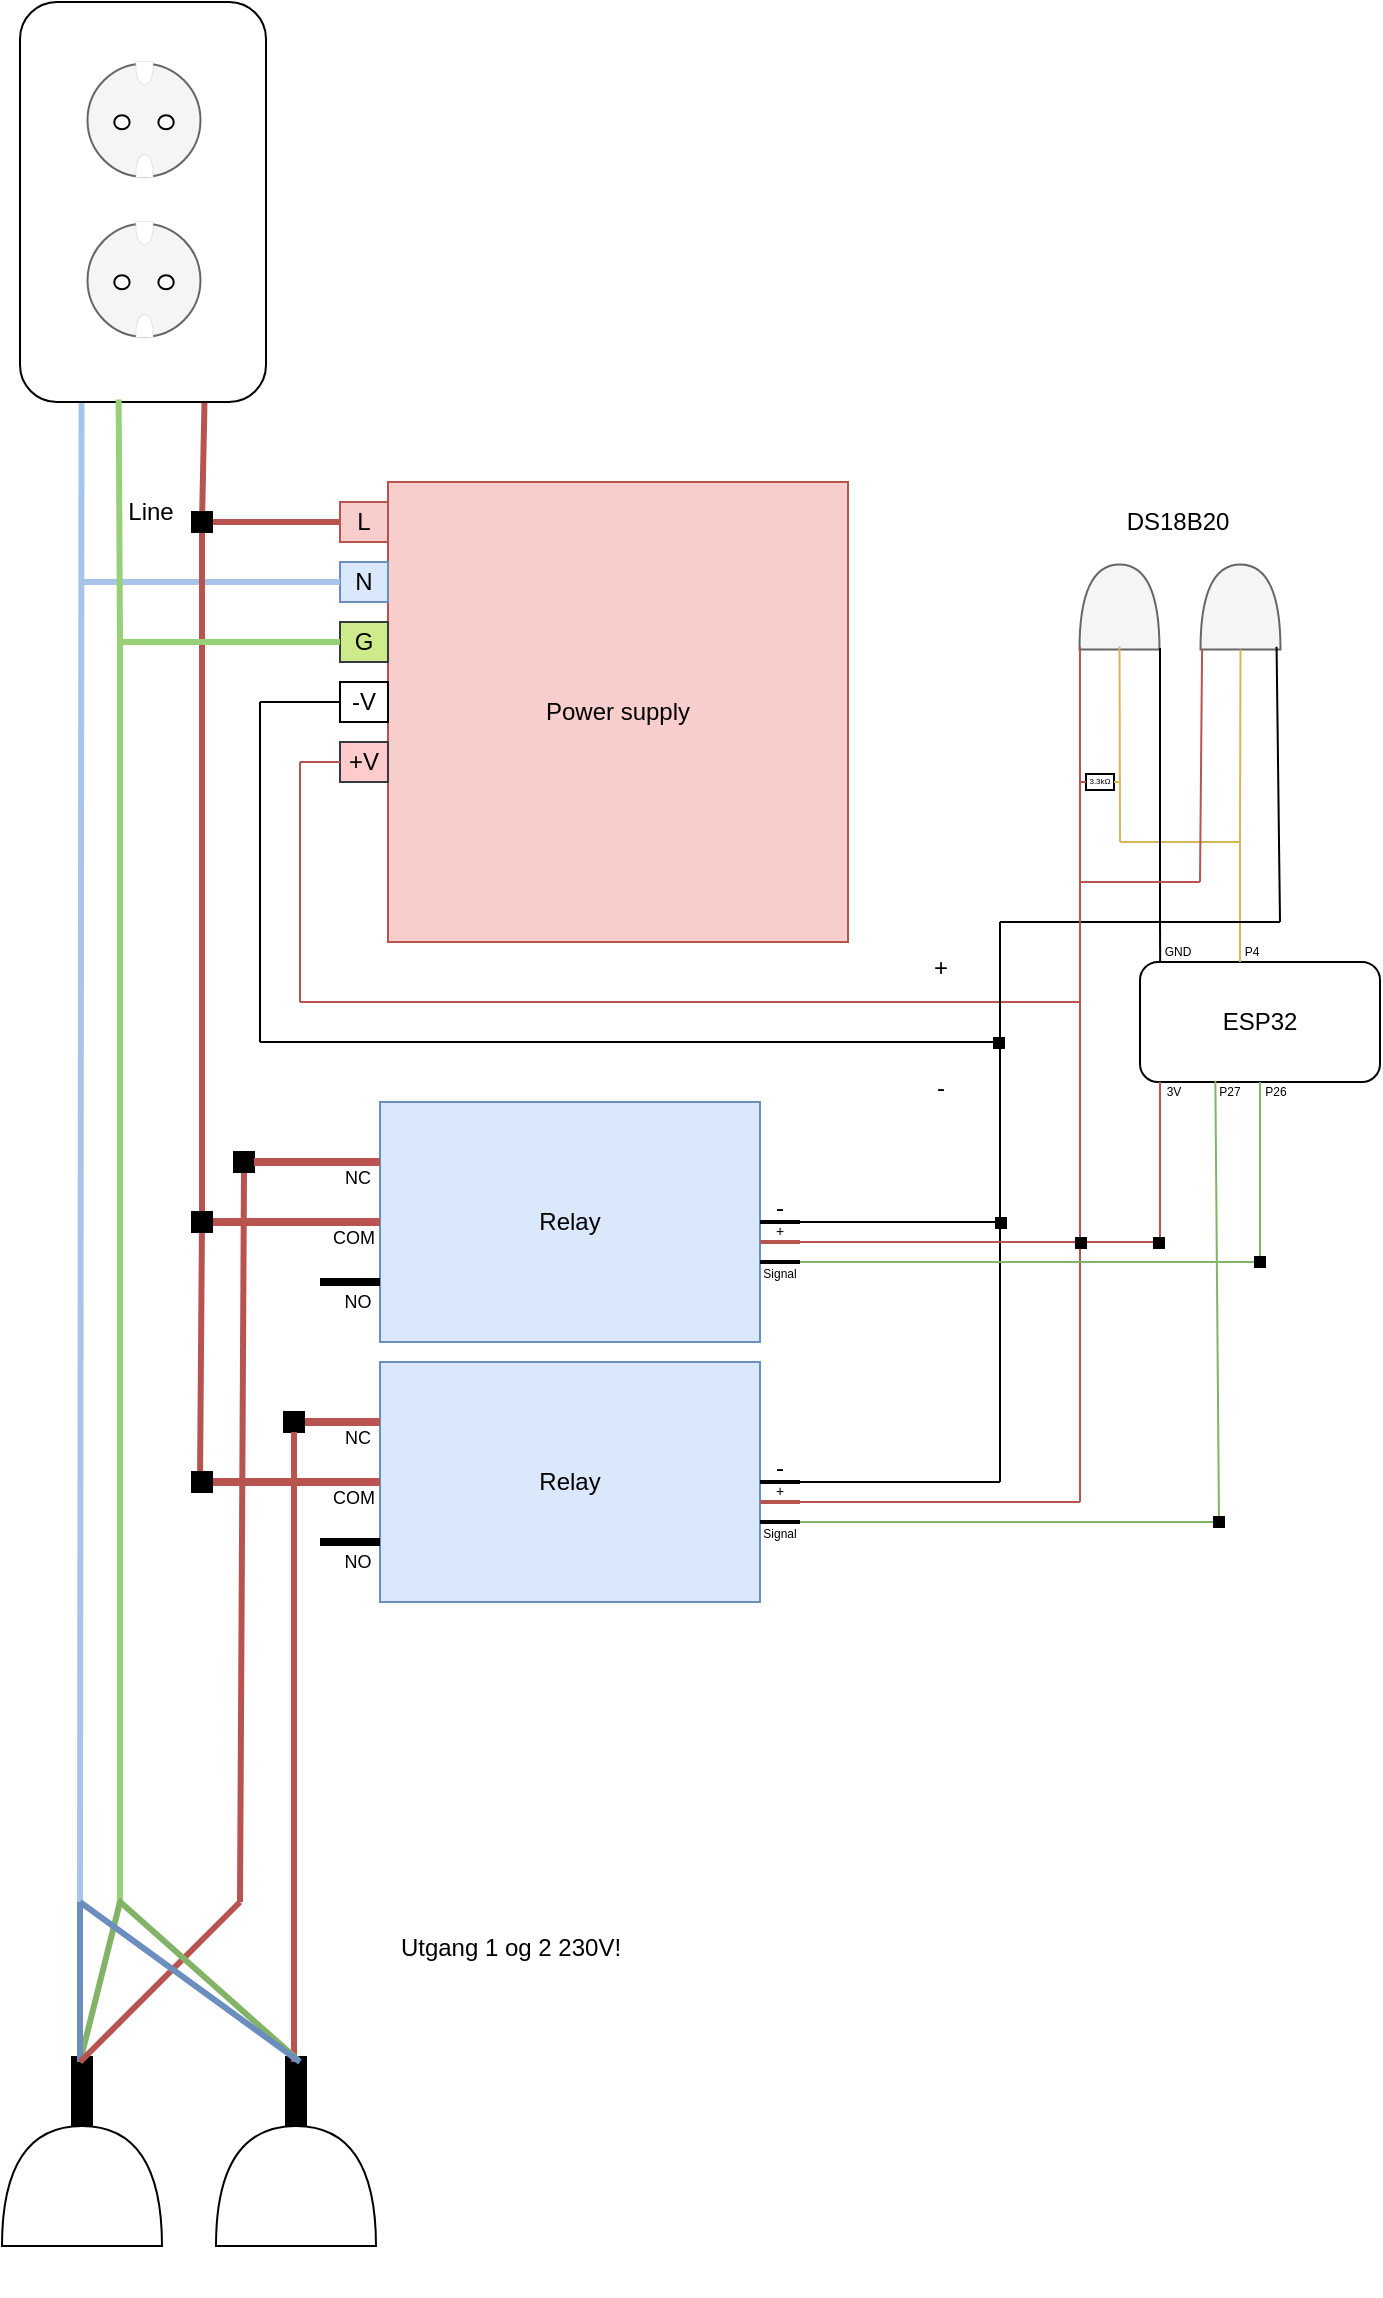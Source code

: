 <mxfile version="26.0.11">
  <diagram name="Page-1" id="VcyLubSnVo6KtLOlgHVw">
    <mxGraphModel dx="3230" dy="2415" grid="1" gridSize="10" guides="1" tooltips="1" connect="1" arrows="1" fold="1" page="1" pageScale="1" pageWidth="827" pageHeight="1169" math="0" shadow="0">
      <root>
        <mxCell id="0" />
        <mxCell id="1" parent="0" />
        <mxCell id="kAjUKGh1qF6DpYh_HHZ6-20" value="" style="group" parent="1" vertex="1" connectable="0">
          <mxGeometry x="100" y="410" width="240" height="120" as="geometry" />
        </mxCell>
        <mxCell id="kAjUKGh1qF6DpYh_HHZ6-1" value="Relay" style="rounded=0;whiteSpace=wrap;html=1;fillColor=#dae8fc;strokeColor=#6c8ebf;" parent="kAjUKGh1qF6DpYh_HHZ6-20" vertex="1">
          <mxGeometry x="30" width="190" height="120" as="geometry" />
        </mxCell>
        <mxCell id="kAjUKGh1qF6DpYh_HHZ6-2" value="" style="endArrow=none;html=1;rounded=0;strokeWidth=2;exitX=1;exitY=0.75;exitDx=0;exitDy=0;" parent="kAjUKGh1qF6DpYh_HHZ6-20" edge="1">
          <mxGeometry width="50" height="50" relative="1" as="geometry">
            <mxPoint x="220.0" y="80" as="sourcePoint" />
            <mxPoint x="240" y="80" as="targetPoint" />
          </mxGeometry>
        </mxCell>
        <mxCell id="kAjUKGh1qF6DpYh_HHZ6-3" value="" style="endArrow=none;html=1;rounded=0;strokeWidth=2;exitX=1.001;exitY=0.583;exitDx=0;exitDy=0;fillColor=#f8cecc;strokeColor=#b85450;exitPerimeter=0;" parent="kAjUKGh1qF6DpYh_HHZ6-20" source="kAjUKGh1qF6DpYh_HHZ6-1" edge="1">
          <mxGeometry width="50" height="50" relative="1" as="geometry">
            <mxPoint x="230" y="55" as="sourcePoint" />
            <mxPoint x="240" y="70" as="targetPoint" />
          </mxGeometry>
        </mxCell>
        <mxCell id="kAjUKGh1qF6DpYh_HHZ6-4" value="" style="endArrow=none;html=1;rounded=0;strokeWidth=2;exitX=1;exitY=0.25;exitDx=0;exitDy=0;" parent="kAjUKGh1qF6DpYh_HHZ6-20" edge="1">
          <mxGeometry width="50" height="50" relative="1" as="geometry">
            <mxPoint x="220" y="60" as="sourcePoint" />
            <mxPoint x="240" y="60" as="targetPoint" />
          </mxGeometry>
        </mxCell>
        <mxCell id="kAjUKGh1qF6DpYh_HHZ6-8" value="" style="endArrow=none;html=1;rounded=0;strokeWidth=4;exitX=0;exitY=0.75;exitDx=0;exitDy=0;" parent="kAjUKGh1qF6DpYh_HHZ6-20" source="kAjUKGh1qF6DpYh_HHZ6-1" edge="1">
          <mxGeometry width="50" height="50" relative="1" as="geometry">
            <mxPoint x="110" y="170" as="sourcePoint" />
            <mxPoint y="90" as="targetPoint" />
          </mxGeometry>
        </mxCell>
        <mxCell id="kAjUKGh1qF6DpYh_HHZ6-9" value="" style="endArrow=none;html=1;rounded=0;strokeWidth=4;exitX=0;exitY=0.5;exitDx=0;exitDy=0;fillColor=#f8cecc;strokeColor=#b85450;" parent="kAjUKGh1qF6DpYh_HHZ6-20" source="kAjUKGh1qF6DpYh_HHZ6-1" edge="1">
          <mxGeometry width="50" height="50" relative="1" as="geometry">
            <mxPoint x="40" y="100" as="sourcePoint" />
            <mxPoint x="-60" y="60" as="targetPoint" />
          </mxGeometry>
        </mxCell>
        <mxCell id="kAjUKGh1qF6DpYh_HHZ6-10" value="" style="endArrow=none;html=1;rounded=0;strokeWidth=4;exitX=0;exitY=0.25;exitDx=0;exitDy=0;" parent="kAjUKGh1qF6DpYh_HHZ6-20" source="kAjUKGh1qF6DpYh_HHZ6-1" edge="1">
          <mxGeometry width="50" height="50" relative="1" as="geometry">
            <mxPoint x="40" y="70" as="sourcePoint" />
            <mxPoint x="30" y="30" as="targetPoint" />
          </mxGeometry>
        </mxCell>
        <mxCell id="kAjUKGh1qF6DpYh_HHZ6-12" value="NO" style="text;html=1;strokeColor=none;fillColor=none;align=center;verticalAlign=middle;whiteSpace=wrap;rounded=0;fontSize=9;" parent="kAjUKGh1qF6DpYh_HHZ6-20" vertex="1">
          <mxGeometry x="9" y="92.5" width="20" height="15" as="geometry" />
        </mxCell>
        <mxCell id="kAjUKGh1qF6DpYh_HHZ6-13" value="COM" style="text;html=1;strokeColor=none;fillColor=none;align=center;verticalAlign=middle;whiteSpace=wrap;rounded=0;fontSize=9;" parent="kAjUKGh1qF6DpYh_HHZ6-20" vertex="1">
          <mxGeometry x="7" y="60" width="20" height="15" as="geometry" />
        </mxCell>
        <mxCell id="kAjUKGh1qF6DpYh_HHZ6-14" value="NC" style="text;html=1;strokeColor=none;fillColor=none;align=center;verticalAlign=middle;whiteSpace=wrap;rounded=0;fontSize=9;" parent="kAjUKGh1qF6DpYh_HHZ6-20" vertex="1">
          <mxGeometry x="9" y="30.5" width="20" height="15" as="geometry" />
        </mxCell>
        <mxCell id="kAjUKGh1qF6DpYh_HHZ6-16" value="-" style="text;html=1;strokeColor=none;fillColor=none;align=center;verticalAlign=middle;whiteSpace=wrap;rounded=0;" parent="kAjUKGh1qF6DpYh_HHZ6-20" vertex="1">
          <mxGeometry x="220" y="51" width="20" height="4" as="geometry" />
        </mxCell>
        <mxCell id="kAjUKGh1qF6DpYh_HHZ6-17" value="+" style="text;html=1;strokeColor=none;fillColor=none;align=center;verticalAlign=middle;whiteSpace=wrap;rounded=0;fontSize=7;" parent="kAjUKGh1qF6DpYh_HHZ6-20" vertex="1">
          <mxGeometry x="220" y="63" width="20" height="4" as="geometry" />
        </mxCell>
        <mxCell id="kAjUKGh1qF6DpYh_HHZ6-18" value="Signal" style="text;html=1;strokeColor=none;fillColor=none;align=center;verticalAlign=middle;whiteSpace=wrap;rounded=0;fontSize=6;" parent="kAjUKGh1qF6DpYh_HHZ6-20" vertex="1">
          <mxGeometry x="220" y="82.5" width="20" height="6" as="geometry" />
        </mxCell>
        <mxCell id="kAjUKGh1qF6DpYh_HHZ6-21" value="" style="group" parent="1" vertex="1" connectable="0">
          <mxGeometry x="100" y="540" width="240" height="120" as="geometry" />
        </mxCell>
        <mxCell id="kAjUKGh1qF6DpYh_HHZ6-22" value="Relay" style="rounded=0;whiteSpace=wrap;html=1;fillColor=#dae8fc;strokeColor=#6c8ebf;" parent="kAjUKGh1qF6DpYh_HHZ6-21" vertex="1">
          <mxGeometry x="30" width="190" height="120" as="geometry" />
        </mxCell>
        <mxCell id="kAjUKGh1qF6DpYh_HHZ6-23" value="" style="endArrow=none;html=1;rounded=0;strokeWidth=2;exitX=1;exitY=0.75;exitDx=0;exitDy=0;" parent="kAjUKGh1qF6DpYh_HHZ6-21" edge="1">
          <mxGeometry width="50" height="50" relative="1" as="geometry">
            <mxPoint x="220.0" y="80" as="sourcePoint" />
            <mxPoint x="240" y="80" as="targetPoint" />
          </mxGeometry>
        </mxCell>
        <mxCell id="kAjUKGh1qF6DpYh_HHZ6-24" value="" style="endArrow=none;html=1;rounded=0;strokeWidth=2;exitX=1.001;exitY=0.583;exitDx=0;exitDy=0;fillColor=#f8cecc;strokeColor=#b85450;exitPerimeter=0;" parent="kAjUKGh1qF6DpYh_HHZ6-21" source="kAjUKGh1qF6DpYh_HHZ6-22" edge="1">
          <mxGeometry width="50" height="50" relative="1" as="geometry">
            <mxPoint x="230" y="55" as="sourcePoint" />
            <mxPoint x="240" y="70" as="targetPoint" />
          </mxGeometry>
        </mxCell>
        <mxCell id="kAjUKGh1qF6DpYh_HHZ6-25" value="" style="endArrow=none;html=1;rounded=0;strokeWidth=2;exitX=1;exitY=0.25;exitDx=0;exitDy=0;" parent="kAjUKGh1qF6DpYh_HHZ6-21" edge="1">
          <mxGeometry width="50" height="50" relative="1" as="geometry">
            <mxPoint x="220" y="60" as="sourcePoint" />
            <mxPoint x="240" y="60" as="targetPoint" />
          </mxGeometry>
        </mxCell>
        <mxCell id="kAjUKGh1qF6DpYh_HHZ6-26" value="" style="endArrow=none;html=1;rounded=0;strokeWidth=4;exitX=0;exitY=0.75;exitDx=0;exitDy=0;" parent="kAjUKGh1qF6DpYh_HHZ6-21" source="kAjUKGh1qF6DpYh_HHZ6-22" edge="1">
          <mxGeometry width="50" height="50" relative="1" as="geometry">
            <mxPoint x="110" y="170" as="sourcePoint" />
            <mxPoint y="90" as="targetPoint" />
          </mxGeometry>
        </mxCell>
        <mxCell id="kAjUKGh1qF6DpYh_HHZ6-27" value="" style="endArrow=none;html=1;rounded=0;strokeWidth=4;exitX=0;exitY=0.5;exitDx=0;exitDy=0;fillColor=#f8cecc;strokeColor=#b85450;" parent="kAjUKGh1qF6DpYh_HHZ6-21" source="kAjUKGh1qF6DpYh_HHZ6-22" edge="1">
          <mxGeometry width="50" height="50" relative="1" as="geometry">
            <mxPoint x="40" y="100" as="sourcePoint" />
            <mxPoint x="-60" y="60" as="targetPoint" />
          </mxGeometry>
        </mxCell>
        <mxCell id="kAjUKGh1qF6DpYh_HHZ6-28" value="" style="endArrow=none;html=1;rounded=0;strokeWidth=4;exitX=0;exitY=0.25;exitDx=0;exitDy=0;" parent="kAjUKGh1qF6DpYh_HHZ6-21" source="kAjUKGh1qF6DpYh_HHZ6-22" edge="1">
          <mxGeometry width="50" height="50" relative="1" as="geometry">
            <mxPoint x="40" y="70" as="sourcePoint" />
            <mxPoint x="30" y="30" as="targetPoint" />
          </mxGeometry>
        </mxCell>
        <mxCell id="kAjUKGh1qF6DpYh_HHZ6-29" value="NO" style="text;html=1;strokeColor=none;fillColor=none;align=center;verticalAlign=middle;whiteSpace=wrap;rounded=0;fontSize=9;" parent="kAjUKGh1qF6DpYh_HHZ6-21" vertex="1">
          <mxGeometry x="9" y="92.5" width="20" height="15" as="geometry" />
        </mxCell>
        <mxCell id="kAjUKGh1qF6DpYh_HHZ6-30" value="COM" style="text;html=1;strokeColor=none;fillColor=none;align=center;verticalAlign=middle;whiteSpace=wrap;rounded=0;fontSize=9;" parent="kAjUKGh1qF6DpYh_HHZ6-21" vertex="1">
          <mxGeometry x="7" y="60" width="20" height="15" as="geometry" />
        </mxCell>
        <mxCell id="kAjUKGh1qF6DpYh_HHZ6-31" value="NC" style="text;html=1;strokeColor=none;fillColor=none;align=center;verticalAlign=middle;whiteSpace=wrap;rounded=0;fontSize=9;" parent="kAjUKGh1qF6DpYh_HHZ6-21" vertex="1">
          <mxGeometry x="9" y="30.5" width="20" height="15" as="geometry" />
        </mxCell>
        <mxCell id="kAjUKGh1qF6DpYh_HHZ6-32" value="" style="endArrow=none;html=1;rounded=0;strokeWidth=4;exitX=0;exitY=0.25;exitDx=0;exitDy=0;fillColor=#f8cecc;strokeColor=#b85450;" parent="kAjUKGh1qF6DpYh_HHZ6-21" target="kAjUKGh1qF6DpYh_HHZ6-58" edge="1">
          <mxGeometry width="50" height="50" relative="1" as="geometry">
            <mxPoint x="30" y="30" as="sourcePoint" />
            <mxPoint x="-30" y="30" as="targetPoint" />
          </mxGeometry>
        </mxCell>
        <mxCell id="kAjUKGh1qF6DpYh_HHZ6-33" value="-" style="text;html=1;strokeColor=none;fillColor=none;align=center;verticalAlign=middle;whiteSpace=wrap;rounded=0;" parent="kAjUKGh1qF6DpYh_HHZ6-21" vertex="1">
          <mxGeometry x="220" y="51" width="20" height="4" as="geometry" />
        </mxCell>
        <mxCell id="kAjUKGh1qF6DpYh_HHZ6-34" value="+" style="text;html=1;strokeColor=none;fillColor=none;align=center;verticalAlign=middle;whiteSpace=wrap;rounded=0;fontSize=7;" parent="kAjUKGh1qF6DpYh_HHZ6-21" vertex="1">
          <mxGeometry x="220" y="63" width="20" height="4" as="geometry" />
        </mxCell>
        <mxCell id="kAjUKGh1qF6DpYh_HHZ6-35" value="Signal" style="text;html=1;strokeColor=none;fillColor=none;align=center;verticalAlign=middle;whiteSpace=wrap;rounded=0;fontSize=6;" parent="kAjUKGh1qF6DpYh_HHZ6-21" vertex="1">
          <mxGeometry x="220" y="82.5" width="20" height="6" as="geometry" />
        </mxCell>
        <mxCell id="kAjUKGh1qF6DpYh_HHZ6-44" value="" style="group" parent="1" vertex="1" connectable="0">
          <mxGeometry x="110" y="100" width="254" height="230" as="geometry" />
        </mxCell>
        <mxCell id="kAjUKGh1qF6DpYh_HHZ6-36" value="Power supply" style="whiteSpace=wrap;html=1;aspect=fixed;fillColor=#f8cecc;strokeColor=#b85450;" parent="kAjUKGh1qF6DpYh_HHZ6-44" vertex="1">
          <mxGeometry x="24" width="230" height="230" as="geometry" />
        </mxCell>
        <mxCell id="kAjUKGh1qF6DpYh_HHZ6-39" value="L" style="rounded=0;whiteSpace=wrap;html=1;fillColor=#f8cecc;strokeColor=#b85450;" parent="kAjUKGh1qF6DpYh_HHZ6-44" vertex="1">
          <mxGeometry y="10" width="24" height="20" as="geometry" />
        </mxCell>
        <mxCell id="kAjUKGh1qF6DpYh_HHZ6-40" value="N" style="rounded=0;whiteSpace=wrap;html=1;fillColor=#dae8fc;strokeColor=#6c8ebf;" parent="kAjUKGh1qF6DpYh_HHZ6-44" vertex="1">
          <mxGeometry y="40" width="24" height="20" as="geometry" />
        </mxCell>
        <mxCell id="kAjUKGh1qF6DpYh_HHZ6-41" value="G" style="rounded=0;whiteSpace=wrap;html=1;fillColor=#cdeb8b;strokeColor=#36393d;" parent="kAjUKGh1qF6DpYh_HHZ6-44" vertex="1">
          <mxGeometry y="70" width="24" height="20" as="geometry" />
        </mxCell>
        <mxCell id="kAjUKGh1qF6DpYh_HHZ6-42" value="-V" style="rounded=0;whiteSpace=wrap;html=1;" parent="kAjUKGh1qF6DpYh_HHZ6-44" vertex="1">
          <mxGeometry y="100" width="24" height="20" as="geometry" />
        </mxCell>
        <mxCell id="kAjUKGh1qF6DpYh_HHZ6-43" value="+V" style="rounded=0;whiteSpace=wrap;html=1;fillColor=#ffcccc;strokeColor=#36393d;" parent="kAjUKGh1qF6DpYh_HHZ6-44" vertex="1">
          <mxGeometry y="130" width="24" height="20" as="geometry" />
        </mxCell>
        <mxCell id="kAjUKGh1qF6DpYh_HHZ6-45" value="" style="endArrow=none;html=1;rounded=0;strokeWidth=3;fillColor=#f8cecc;strokeColor=#b85450;" parent="1" source="kAjUKGh1qF6DpYh_HHZ6-54" edge="1">
          <mxGeometry width="50" height="50" relative="1" as="geometry">
            <mxPoint x="40" y="100" as="sourcePoint" />
            <mxPoint x="40" y="600" as="targetPoint" />
          </mxGeometry>
        </mxCell>
        <mxCell id="kAjUKGh1qF6DpYh_HHZ6-46" value="" style="endArrow=none;html=1;rounded=0;strokeWidth=3;exitX=0;exitY=0.5;exitDx=0;exitDy=0;fillColor=#f8cecc;strokeColor=#b85450;" parent="1" source="kAjUKGh1qF6DpYh_HHZ6-39" edge="1">
          <mxGeometry width="50" height="50" relative="1" as="geometry">
            <mxPoint x="380" y="430" as="sourcePoint" />
            <mxPoint x="40" y="120" as="targetPoint" />
          </mxGeometry>
        </mxCell>
        <mxCell id="kAjUKGh1qF6DpYh_HHZ6-47" value="Line" style="text;html=1;align=center;verticalAlign=middle;resizable=0;points=[];autosize=1;strokeColor=none;fillColor=none;" parent="1" vertex="1">
          <mxGeometry x="-10" y="100" width="50" height="30" as="geometry" />
        </mxCell>
        <mxCell id="kAjUKGh1qF6DpYh_HHZ6-48" value="" style="endArrow=none;html=1;rounded=0;strokeWidth=3;fillColor=#cce5ff;strokeColor=#A9C4EB;exitX=0;exitY=0.5;exitDx=0;exitDy=0;" parent="1" source="kAjUKGh1qF6DpYh_HHZ6-40" edge="1">
          <mxGeometry width="50" height="50" relative="1" as="geometry">
            <mxPoint x="190" y="200" as="sourcePoint" />
            <mxPoint x="-20" y="150" as="targetPoint" />
          </mxGeometry>
        </mxCell>
        <mxCell id="kAjUKGh1qF6DpYh_HHZ6-49" value="" style="endArrow=none;html=1;rounded=0;strokeWidth=3;fillColor=#cce5ff;strokeColor=#A9C4EB;entryX=0.25;entryY=1;entryDx=0;entryDy=0;" parent="1" edge="1" target="hh59lak0LrOt-BDTybne-18">
          <mxGeometry width="50" height="50" relative="1" as="geometry">
            <mxPoint x="-20" y="810" as="sourcePoint" />
            <mxPoint x="-20" y="100" as="targetPoint" />
          </mxGeometry>
        </mxCell>
        <mxCell id="kAjUKGh1qF6DpYh_HHZ6-52" value="" style="endArrow=none;html=1;rounded=0;strokeWidth=3;entryX=0.5;entryY=1;entryDx=0;entryDy=0;fillColor=#f8cecc;strokeColor=#b85450;" parent="1" target="kAjUKGh1qF6DpYh_HHZ6-56" edge="1">
          <mxGeometry width="50" height="50" relative="1" as="geometry">
            <mxPoint x="60" y="810" as="sourcePoint" />
            <mxPoint x="70" y="440" as="targetPoint" />
          </mxGeometry>
        </mxCell>
        <mxCell id="kAjUKGh1qF6DpYh_HHZ6-53" value="" style="rounded=0;whiteSpace=wrap;html=1;strokeColor=#000000;fillColor=#000000;" parent="1" vertex="1">
          <mxGeometry x="36" y="595" width="10" height="10" as="geometry" />
        </mxCell>
        <mxCell id="kAjUKGh1qF6DpYh_HHZ6-55" value="" style="endArrow=none;html=1;rounded=0;strokeWidth=3;fillColor=#f8cecc;strokeColor=#b85450;" parent="1" source="kAjUKGh1qF6DpYh_HHZ6-59" target="kAjUKGh1qF6DpYh_HHZ6-54" edge="1">
          <mxGeometry width="50" height="50" relative="1" as="geometry">
            <mxPoint x="40" y="100" as="sourcePoint" />
            <mxPoint x="40" y="600" as="targetPoint" />
          </mxGeometry>
        </mxCell>
        <mxCell id="kAjUKGh1qF6DpYh_HHZ6-54" value="" style="rounded=0;whiteSpace=wrap;html=1;strokeColor=#000000;fillColor=#000000;" parent="1" vertex="1">
          <mxGeometry x="36" y="465" width="10" height="10" as="geometry" />
        </mxCell>
        <mxCell id="kAjUKGh1qF6DpYh_HHZ6-56" value="" style="rounded=0;whiteSpace=wrap;html=1;strokeColor=#000000;fillColor=#000000;" parent="1" vertex="1">
          <mxGeometry x="57" y="435" width="10" height="10" as="geometry" />
        </mxCell>
        <mxCell id="kAjUKGh1qF6DpYh_HHZ6-58" value="" style="rounded=0;whiteSpace=wrap;html=1;strokeColor=#000000;fillColor=#000000;" parent="1" vertex="1">
          <mxGeometry x="82" y="565" width="10" height="10" as="geometry" />
        </mxCell>
        <mxCell id="kAjUKGh1qF6DpYh_HHZ6-60" value="" style="endArrow=none;html=1;rounded=0;strokeWidth=3;fillColor=#f8cecc;strokeColor=#b85450;exitX=0.75;exitY=1;exitDx=0;exitDy=0;" parent="1" target="kAjUKGh1qF6DpYh_HHZ6-59" edge="1" source="hh59lak0LrOt-BDTybne-18">
          <mxGeometry width="50" height="50" relative="1" as="geometry">
            <mxPoint x="41" y="100" as="sourcePoint" />
            <mxPoint x="41" y="465" as="targetPoint" />
          </mxGeometry>
        </mxCell>
        <mxCell id="kAjUKGh1qF6DpYh_HHZ6-59" value="" style="rounded=0;whiteSpace=wrap;html=1;strokeColor=#000000;fillColor=#000000;" parent="1" vertex="1">
          <mxGeometry x="36" y="115" width="10" height="10" as="geometry" />
        </mxCell>
        <mxCell id="kAjUKGh1qF6DpYh_HHZ6-15" value="" style="endArrow=none;html=1;rounded=0;strokeWidth=4;exitX=0;exitY=0.25;exitDx=0;exitDy=0;entryX=1;entryY=0.5;entryDx=0;entryDy=0;fillColor=#f8cecc;strokeColor=#b85450;" parent="1" source="kAjUKGh1qF6DpYh_HHZ6-1" target="kAjUKGh1qF6DpYh_HHZ6-56" edge="1">
          <mxGeometry width="50" height="50" relative="1" as="geometry">
            <mxPoint x="140" y="480" as="sourcePoint" />
            <mxPoint x="70" y="440" as="targetPoint" />
          </mxGeometry>
        </mxCell>
        <mxCell id="kAjUKGh1qF6DpYh_HHZ6-62" value="" style="endArrow=none;html=1;rounded=0;strokeWidth=3;entryX=0.5;entryY=1;entryDx=0;entryDy=0;fillColor=#f8cecc;strokeColor=#b85450;" parent="1" target="kAjUKGh1qF6DpYh_HHZ6-58" edge="1">
          <mxGeometry width="50" height="50" relative="1" as="geometry">
            <mxPoint x="87" y="810" as="sourcePoint" />
            <mxPoint x="72" y="455" as="targetPoint" />
          </mxGeometry>
        </mxCell>
        <mxCell id="kAjUKGh1qF6DpYh_HHZ6-63" value="" style="endArrow=none;html=1;rounded=0;entryX=0;entryY=0.5;entryDx=0;entryDy=0;fillColor=#cdeb8b;strokeColor=#97D077;strokeWidth=3;" parent="1" target="kAjUKGh1qF6DpYh_HHZ6-41" edge="1">
          <mxGeometry width="50" height="50" relative="1" as="geometry">
            <mxPoint y="180" as="sourcePoint" />
            <mxPoint x="180" y="230" as="targetPoint" />
          </mxGeometry>
        </mxCell>
        <mxCell id="kAjUKGh1qF6DpYh_HHZ6-64" value="" style="endArrow=none;html=1;rounded=0;fillColor=#cdeb8b;strokeColor=#97D077;strokeWidth=3;" parent="1" edge="1">
          <mxGeometry width="50" height="50" relative="1" as="geometry">
            <mxPoint y="180" as="sourcePoint" />
            <mxPoint y="810" as="targetPoint" />
          </mxGeometry>
        </mxCell>
        <mxCell id="kAjUKGh1qF6DpYh_HHZ6-65" value="Utgang 1 og 2 230V!" style="text;html=1;align=center;verticalAlign=middle;resizable=0;points=[];autosize=1;strokeColor=none;fillColor=none;" parent="1" vertex="1">
          <mxGeometry x="130" y="818" width="130" height="30" as="geometry" />
        </mxCell>
        <mxCell id="kAjUKGh1qF6DpYh_HHZ6-66" value="" style="endArrow=none;html=1;rounded=0;exitX=0;exitY=0.5;exitDx=0;exitDy=0;" parent="1" source="kAjUKGh1qF6DpYh_HHZ6-42" edge="1">
          <mxGeometry width="50" height="50" relative="1" as="geometry">
            <mxPoint x="270" y="340" as="sourcePoint" />
            <mxPoint x="70" y="210" as="targetPoint" />
          </mxGeometry>
        </mxCell>
        <mxCell id="kAjUKGh1qF6DpYh_HHZ6-67" value="" style="endArrow=none;html=1;rounded=0;" parent="1" edge="1">
          <mxGeometry width="50" height="50" relative="1" as="geometry">
            <mxPoint x="70" y="380" as="sourcePoint" />
            <mxPoint x="70" y="210" as="targetPoint" />
          </mxGeometry>
        </mxCell>
        <mxCell id="kAjUKGh1qF6DpYh_HHZ6-68" value="" style="endArrow=none;html=1;rounded=0;" parent="1" edge="1">
          <mxGeometry width="50" height="50" relative="1" as="geometry">
            <mxPoint x="70" y="380" as="sourcePoint" />
            <mxPoint x="440" y="380" as="targetPoint" />
          </mxGeometry>
        </mxCell>
        <mxCell id="kAjUKGh1qF6DpYh_HHZ6-69" value="" style="endArrow=none;html=1;rounded=0;exitX=0;exitY=0.5;exitDx=0;exitDy=0;fillColor=#f8cecc;strokeColor=#b85450;" parent="1" source="kAjUKGh1qF6DpYh_HHZ6-43" edge="1">
          <mxGeometry width="50" height="50" relative="1" as="geometry">
            <mxPoint x="120" y="220" as="sourcePoint" />
            <mxPoint x="90" y="240" as="targetPoint" />
          </mxGeometry>
        </mxCell>
        <mxCell id="kAjUKGh1qF6DpYh_HHZ6-70" value="" style="endArrow=none;html=1;rounded=0;fillColor=#f8cecc;strokeColor=#b85450;" parent="1" edge="1">
          <mxGeometry width="50" height="50" relative="1" as="geometry">
            <mxPoint x="90" y="360" as="sourcePoint" />
            <mxPoint x="90" y="240" as="targetPoint" />
          </mxGeometry>
        </mxCell>
        <mxCell id="kAjUKGh1qF6DpYh_HHZ6-71" value="" style="endArrow=none;html=1;rounded=0;fillColor=#f8cecc;strokeColor=#b85450;" parent="1" edge="1">
          <mxGeometry width="50" height="50" relative="1" as="geometry">
            <mxPoint x="90" y="360" as="sourcePoint" />
            <mxPoint x="480" y="360" as="targetPoint" />
          </mxGeometry>
        </mxCell>
        <mxCell id="kAjUKGh1qF6DpYh_HHZ6-72" value="+" style="text;html=1;align=center;verticalAlign=middle;resizable=0;points=[];autosize=1;strokeColor=none;fillColor=none;" parent="1" vertex="1">
          <mxGeometry x="395" y="328" width="30" height="30" as="geometry" />
        </mxCell>
        <mxCell id="kAjUKGh1qF6DpYh_HHZ6-73" value="-" style="text;html=1;align=center;verticalAlign=middle;resizable=0;points=[];autosize=1;strokeColor=none;fillColor=none;" parent="1" vertex="1">
          <mxGeometry x="395" y="388" width="30" height="30" as="geometry" />
        </mxCell>
        <mxCell id="kAjUKGh1qF6DpYh_HHZ6-74" value="ESP32" style="rounded=1;whiteSpace=wrap;html=1;" parent="1" vertex="1">
          <mxGeometry x="510" y="340" width="120" height="60" as="geometry" />
        </mxCell>
        <mxCell id="hh59lak0LrOt-BDTybne-6" value="" style="group" vertex="1" connectable="0" parent="1">
          <mxGeometry x="-59" y="887" width="80" height="120" as="geometry" />
        </mxCell>
        <mxCell id="hh59lak0LrOt-BDTybne-1" value="" style="shape=or;whiteSpace=wrap;html=1;rotation=-90;" vertex="1" parent="hh59lak0LrOt-BDTybne-6">
          <mxGeometry x="10" y="25" width="60" height="80" as="geometry" />
        </mxCell>
        <mxCell id="hh59lak0LrOt-BDTybne-2" value="" style="endArrow=none;html=1;rounded=0;exitX=1;exitY=0.5;exitDx=0;exitDy=0;exitPerimeter=0;strokeWidth=11;" edge="1" parent="hh59lak0LrOt-BDTybne-6" source="hh59lak0LrOt-BDTybne-1">
          <mxGeometry width="50" height="50" relative="1" as="geometry">
            <mxPoint x="350" y="110" as="sourcePoint" />
            <mxPoint x="40" as="targetPoint" />
          </mxGeometry>
        </mxCell>
        <mxCell id="hh59lak0LrOt-BDTybne-7" value="" style="group" vertex="1" connectable="0" parent="1">
          <mxGeometry x="48" y="887" width="80" height="120" as="geometry" />
        </mxCell>
        <mxCell id="hh59lak0LrOt-BDTybne-8" value="" style="shape=or;whiteSpace=wrap;html=1;rotation=-90;" vertex="1" parent="hh59lak0LrOt-BDTybne-7">
          <mxGeometry x="10" y="25" width="60" height="80" as="geometry" />
        </mxCell>
        <mxCell id="hh59lak0LrOt-BDTybne-9" value="" style="endArrow=none;html=1;rounded=0;exitX=1;exitY=0.5;exitDx=0;exitDy=0;exitPerimeter=0;strokeWidth=11;" edge="1" parent="hh59lak0LrOt-BDTybne-7" source="hh59lak0LrOt-BDTybne-8">
          <mxGeometry width="50" height="50" relative="1" as="geometry">
            <mxPoint x="350" y="110" as="sourcePoint" />
            <mxPoint x="40" as="targetPoint" />
          </mxGeometry>
        </mxCell>
        <mxCell id="hh59lak0LrOt-BDTybne-12" value="" style="endArrow=none;html=1;rounded=0;fillColor=#d5e8d4;strokeColor=#82b366;strokeWidth=3;" edge="1" parent="1">
          <mxGeometry width="50" height="50" relative="1" as="geometry">
            <mxPoint x="-20" y="890" as="sourcePoint" />
            <mxPoint y="810" as="targetPoint" />
          </mxGeometry>
        </mxCell>
        <mxCell id="hh59lak0LrOt-BDTybne-13" value="" style="endArrow=none;html=1;rounded=0;fillColor=#dae8fc;strokeColor=#6c8ebf;strokeWidth=3;" edge="1" parent="1">
          <mxGeometry width="50" height="50" relative="1" as="geometry">
            <mxPoint x="-20" y="890" as="sourcePoint" />
            <mxPoint x="-20" y="810" as="targetPoint" />
          </mxGeometry>
        </mxCell>
        <mxCell id="hh59lak0LrOt-BDTybne-14" value="" style="endArrow=none;html=1;rounded=0;fillColor=#f8cecc;strokeColor=#b85450;strokeWidth=3;" edge="1" parent="1">
          <mxGeometry width="50" height="50" relative="1" as="geometry">
            <mxPoint x="-20" y="890" as="sourcePoint" />
            <mxPoint x="60" y="810" as="targetPoint" />
          </mxGeometry>
        </mxCell>
        <mxCell id="hh59lak0LrOt-BDTybne-15" value="" style="endArrow=none;html=1;rounded=0;fillColor=#f8cecc;strokeColor=#b85450;strokeWidth=3;" edge="1" parent="1">
          <mxGeometry width="50" height="50" relative="1" as="geometry">
            <mxPoint x="87" y="890" as="sourcePoint" />
            <mxPoint x="87" y="810" as="targetPoint" />
          </mxGeometry>
        </mxCell>
        <mxCell id="hh59lak0LrOt-BDTybne-16" value="" style="endArrow=none;html=1;rounded=0;fillColor=#d5e8d4;strokeColor=#82b366;strokeWidth=3;" edge="1" parent="1">
          <mxGeometry width="50" height="50" relative="1" as="geometry">
            <mxPoint x="89" y="889" as="sourcePoint" />
            <mxPoint x="-1" y="809" as="targetPoint" />
          </mxGeometry>
        </mxCell>
        <mxCell id="hh59lak0LrOt-BDTybne-17" value="" style="endArrow=none;html=1;rounded=0;fillColor=#dae8fc;strokeColor=#6c8ebf;strokeWidth=3;" edge="1" parent="1">
          <mxGeometry width="50" height="50" relative="1" as="geometry">
            <mxPoint x="90" y="890" as="sourcePoint" />
            <mxPoint x="-20" y="810" as="targetPoint" />
          </mxGeometry>
        </mxCell>
        <mxCell id="hh59lak0LrOt-BDTybne-32" value="" style="group" vertex="1" connectable="0" parent="1">
          <mxGeometry x="-50" y="-140" width="123" height="200" as="geometry" />
        </mxCell>
        <mxCell id="hh59lak0LrOt-BDTybne-18" value="" style="rounded=1;whiteSpace=wrap;html=1;" vertex="1" parent="hh59lak0LrOt-BDTybne-32">
          <mxGeometry width="123" height="200" as="geometry" />
        </mxCell>
        <mxCell id="hh59lak0LrOt-BDTybne-25" value="" style="group" vertex="1" connectable="0" parent="hh59lak0LrOt-BDTybne-32">
          <mxGeometry x="33.75" y="30" width="61.5" height="58.25" as="geometry" />
        </mxCell>
        <mxCell id="hh59lak0LrOt-BDTybne-19" value="" style="ellipse;whiteSpace=wrap;html=1;aspect=fixed;fillColor=#f5f5f5;fontColor=#333333;strokeColor=#666666;" vertex="1" parent="hh59lak0LrOt-BDTybne-25">
          <mxGeometry y="0.883" width="56.485" height="56.485" as="geometry" />
        </mxCell>
        <mxCell id="hh59lak0LrOt-BDTybne-21" value="" style="ellipse;whiteSpace=wrap;html=1;" vertex="1" parent="hh59lak0LrOt-BDTybne-25">
          <mxGeometry x="13.375" y="26.595" width="7.688" height="7.061" as="geometry" />
        </mxCell>
        <mxCell id="hh59lak0LrOt-BDTybne-22" value="" style="ellipse;whiteSpace=wrap;html=1;" vertex="1" parent="hh59lak0LrOt-BDTybne-25">
          <mxGeometry x="35.438" y="26.595" width="7.688" height="7.061" as="geometry" />
        </mxCell>
        <mxCell id="hh59lak0LrOt-BDTybne-23" value="" style="shape=or;whiteSpace=wrap;html=1;rotation=90;strokeWidth=0;" vertex="1" parent="hh59lak0LrOt-BDTybne-25">
          <mxGeometry x="22.474" y="0.883" width="11.531" height="8.826" as="geometry" />
        </mxCell>
        <mxCell id="hh59lak0LrOt-BDTybne-24" value="" style="shape=or;whiteSpace=wrap;html=1;rotation=-90;strokeWidth=0;" vertex="1" parent="hh59lak0LrOt-BDTybne-25">
          <mxGeometry x="22.474" y="47.422" width="11.531" height="8.826" as="geometry" />
        </mxCell>
        <mxCell id="hh59lak0LrOt-BDTybne-26" value="" style="group" vertex="1" connectable="0" parent="hh59lak0LrOt-BDTybne-32">
          <mxGeometry x="33.75" y="110" width="61.5" height="58.25" as="geometry" />
        </mxCell>
        <mxCell id="hh59lak0LrOt-BDTybne-27" value="" style="ellipse;whiteSpace=wrap;html=1;aspect=fixed;fillColor=#f5f5f5;fontColor=#333333;strokeColor=#666666;" vertex="1" parent="hh59lak0LrOt-BDTybne-26">
          <mxGeometry y="0.883" width="56.485" height="56.485" as="geometry" />
        </mxCell>
        <mxCell id="hh59lak0LrOt-BDTybne-28" value="" style="ellipse;whiteSpace=wrap;html=1;" vertex="1" parent="hh59lak0LrOt-BDTybne-26">
          <mxGeometry x="13.375" y="26.595" width="7.688" height="7.061" as="geometry" />
        </mxCell>
        <mxCell id="hh59lak0LrOt-BDTybne-29" value="" style="ellipse;whiteSpace=wrap;html=1;" vertex="1" parent="hh59lak0LrOt-BDTybne-26">
          <mxGeometry x="35.438" y="26.595" width="7.688" height="7.061" as="geometry" />
        </mxCell>
        <mxCell id="hh59lak0LrOt-BDTybne-30" value="" style="shape=or;whiteSpace=wrap;html=1;rotation=90;strokeWidth=0;" vertex="1" parent="hh59lak0LrOt-BDTybne-26">
          <mxGeometry x="22.474" y="0.883" width="11.531" height="8.826" as="geometry" />
        </mxCell>
        <mxCell id="hh59lak0LrOt-BDTybne-31" value="" style="shape=or;whiteSpace=wrap;html=1;rotation=-90;strokeWidth=0;" vertex="1" parent="hh59lak0LrOt-BDTybne-26">
          <mxGeometry x="22.474" y="47.422" width="11.531" height="8.826" as="geometry" />
        </mxCell>
        <mxCell id="hh59lak0LrOt-BDTybne-33" value="" style="endArrow=none;html=1;rounded=0;exitX=0.084;exitY=0.004;exitDx=0;exitDy=0;exitPerimeter=0;" edge="1" parent="1" source="kAjUKGh1qF6DpYh_HHZ6-74">
          <mxGeometry width="50" height="50" relative="1" as="geometry">
            <mxPoint x="360" y="430" as="sourcePoint" />
            <mxPoint x="520" y="320" as="targetPoint" />
          </mxGeometry>
        </mxCell>
        <mxCell id="hh59lak0LrOt-BDTybne-36" value="&lt;font style=&quot;font-size: 6px;&quot;&gt;GND&lt;/font&gt;" style="text;html=1;align=center;verticalAlign=middle;whiteSpace=wrap;rounded=0;" vertex="1" parent="1">
          <mxGeometry x="509" y="323" width="40" height="20" as="geometry" />
        </mxCell>
        <mxCell id="hh59lak0LrOt-BDTybne-37" value="&lt;font style=&quot;font-size: 6px;&quot;&gt;P4&lt;/font&gt;" style="text;html=1;align=center;verticalAlign=middle;whiteSpace=wrap;rounded=0;" vertex="1" parent="1">
          <mxGeometry x="546" y="323" width="40" height="20" as="geometry" />
        </mxCell>
        <mxCell id="hh59lak0LrOt-BDTybne-38" value="" style="endArrow=none;html=1;rounded=0;exitX=0;exitY=0;exitDx=0;exitDy=0;fillColor=#fff2cc;strokeColor=#d6b656;" edge="1" parent="1">
          <mxGeometry width="50" height="50" relative="1" as="geometry">
            <mxPoint x="560" y="340" as="sourcePoint" />
            <mxPoint x="560" y="280" as="targetPoint" />
          </mxGeometry>
        </mxCell>
        <mxCell id="hh59lak0LrOt-BDTybne-39" value="" style="endArrow=none;html=1;rounded=0;entryX=0.5;entryY=1;entryDx=0;entryDy=0;fillColor=#d5e8d4;strokeColor=#82b366;" edge="1" parent="1" source="hh59lak0LrOt-BDTybne-57" target="kAjUKGh1qF6DpYh_HHZ6-74">
          <mxGeometry width="50" height="50" relative="1" as="geometry">
            <mxPoint x="570" y="490" as="sourcePoint" />
            <mxPoint x="570" y="290" as="targetPoint" />
          </mxGeometry>
        </mxCell>
        <mxCell id="hh59lak0LrOt-BDTybne-40" value="&lt;font style=&quot;font-size: 6px;&quot;&gt;P26&lt;/font&gt;" style="text;html=1;align=center;verticalAlign=middle;whiteSpace=wrap;rounded=0;" vertex="1" parent="1">
          <mxGeometry x="558" y="393" width="40" height="20" as="geometry" />
        </mxCell>
        <mxCell id="hh59lak0LrOt-BDTybne-41" value="&lt;font style=&quot;font-size: 6px;&quot;&gt;P27&lt;/font&gt;" style="text;html=1;align=center;verticalAlign=middle;whiteSpace=wrap;rounded=0;" vertex="1" parent="1">
          <mxGeometry x="535" y="393" width="40" height="20" as="geometry" />
        </mxCell>
        <mxCell id="hh59lak0LrOt-BDTybne-42" value="" style="endArrow=none;html=1;rounded=0;entryX=0.314;entryY=0.989;entryDx=0;entryDy=0;entryPerimeter=0;fillColor=#d5e8d4;strokeColor=#82b366;" edge="1" parent="1" source="hh59lak0LrOt-BDTybne-59" target="kAjUKGh1qF6DpYh_HHZ6-74">
          <mxGeometry width="50" height="50" relative="1" as="geometry">
            <mxPoint x="550" y="620" as="sourcePoint" />
            <mxPoint x="580" y="410" as="targetPoint" />
          </mxGeometry>
        </mxCell>
        <mxCell id="hh59lak0LrOt-BDTybne-44" value="&lt;font style=&quot;font-size: 6px;&quot;&gt;3V&lt;/font&gt;" style="text;html=1;align=center;verticalAlign=middle;whiteSpace=wrap;rounded=0;" vertex="1" parent="1">
          <mxGeometry x="507" y="393" width="40" height="20" as="geometry" />
        </mxCell>
        <mxCell id="hh59lak0LrOt-BDTybne-45" value="" style="endArrow=none;html=1;rounded=0;entryX=0.325;entryY=0.35;entryDx=0;entryDy=0;entryPerimeter=0;fillColor=#f8cecc;strokeColor=#b85450;" edge="1" parent="1" target="hh59lak0LrOt-BDTybne-44">
          <mxGeometry width="50" height="50" relative="1" as="geometry">
            <mxPoint x="520" y="480" as="sourcePoint" />
            <mxPoint x="520" y="290" as="targetPoint" />
          </mxGeometry>
        </mxCell>
        <mxCell id="hh59lak0LrOt-BDTybne-46" value="" style="endArrow=none;html=1;rounded=0;" edge="1" parent="1">
          <mxGeometry width="50" height="50" relative="1" as="geometry">
            <mxPoint x="440" y="600" as="sourcePoint" />
            <mxPoint x="440" y="320" as="targetPoint" />
          </mxGeometry>
        </mxCell>
        <mxCell id="hh59lak0LrOt-BDTybne-47" value="" style="endArrow=none;html=1;rounded=0;" edge="1" parent="1">
          <mxGeometry width="50" height="50" relative="1" as="geometry">
            <mxPoint x="440" y="320" as="sourcePoint" />
            <mxPoint x="520" y="320" as="targetPoint" />
          </mxGeometry>
        </mxCell>
        <mxCell id="hh59lak0LrOt-BDTybne-48" value="" style="endArrow=none;html=1;rounded=0;" edge="1" parent="1">
          <mxGeometry width="50" height="50" relative="1" as="geometry">
            <mxPoint x="340" y="470" as="sourcePoint" />
            <mxPoint x="440" y="470" as="targetPoint" />
          </mxGeometry>
        </mxCell>
        <mxCell id="hh59lak0LrOt-BDTybne-49" value="" style="endArrow=none;html=1;rounded=0;" edge="1" parent="1">
          <mxGeometry width="50" height="50" relative="1" as="geometry">
            <mxPoint x="340" y="600" as="sourcePoint" />
            <mxPoint x="440" y="600" as="targetPoint" />
          </mxGeometry>
        </mxCell>
        <mxCell id="hh59lak0LrOt-BDTybne-50" value="" style="endArrow=none;html=1;rounded=0;fillColor=#f8cecc;strokeColor=#b85450;" edge="1" parent="1">
          <mxGeometry width="50" height="50" relative="1" as="geometry">
            <mxPoint x="340" y="480" as="sourcePoint" />
            <mxPoint x="480" y="480" as="targetPoint" />
          </mxGeometry>
        </mxCell>
        <mxCell id="hh59lak0LrOt-BDTybne-51" value="" style="endArrow=none;html=1;rounded=0;fillColor=#f8cecc;strokeColor=#b85450;" edge="1" parent="1">
          <mxGeometry width="50" height="50" relative="1" as="geometry">
            <mxPoint x="480" y="480" as="sourcePoint" />
            <mxPoint x="480" y="360" as="targetPoint" />
          </mxGeometry>
        </mxCell>
        <mxCell id="hh59lak0LrOt-BDTybne-52" value="" style="endArrow=none;html=1;rounded=0;fillColor=#f8cecc;strokeColor=#b85450;" edge="1" parent="1">
          <mxGeometry width="50" height="50" relative="1" as="geometry">
            <mxPoint x="340" y="610" as="sourcePoint" />
            <mxPoint x="480" y="610" as="targetPoint" />
          </mxGeometry>
        </mxCell>
        <mxCell id="hh59lak0LrOt-BDTybne-53" value="" style="endArrow=none;html=1;rounded=0;fillColor=#f8cecc;strokeColor=#b85450;" edge="1" parent="1">
          <mxGeometry width="50" height="50" relative="1" as="geometry">
            <mxPoint x="480" y="610" as="sourcePoint" />
            <mxPoint x="480" y="480" as="targetPoint" />
          </mxGeometry>
        </mxCell>
        <mxCell id="hh59lak0LrOt-BDTybne-54" value="" style="endArrow=none;html=1;rounded=0;fillColor=#f8cecc;strokeColor=#b85450;" edge="1" parent="1">
          <mxGeometry width="50" height="50" relative="1" as="geometry">
            <mxPoint x="520" y="480" as="sourcePoint" />
            <mxPoint x="480" y="480" as="targetPoint" />
          </mxGeometry>
        </mxCell>
        <mxCell id="hh59lak0LrOt-BDTybne-55" value="" style="endArrow=none;html=1;rounded=0;fillColor=#d5e8d4;strokeColor=#82b366;" edge="1" parent="1">
          <mxGeometry width="50" height="50" relative="1" as="geometry">
            <mxPoint x="340" y="490" as="sourcePoint" />
            <mxPoint x="570" y="490" as="targetPoint" />
          </mxGeometry>
        </mxCell>
        <mxCell id="hh59lak0LrOt-BDTybne-56" value="" style="endArrow=none;html=1;rounded=0;fillColor=#d5e8d4;strokeColor=#82b366;" edge="1" parent="1">
          <mxGeometry width="50" height="50" relative="1" as="geometry">
            <mxPoint x="340" y="620" as="sourcePoint" />
            <mxPoint x="550" y="620" as="targetPoint" />
          </mxGeometry>
        </mxCell>
        <mxCell id="hh59lak0LrOt-BDTybne-58" value="" style="endArrow=none;html=1;rounded=0;entryX=0.5;entryY=1;entryDx=0;entryDy=0;" edge="1" parent="1" target="hh59lak0LrOt-BDTybne-57">
          <mxGeometry width="50" height="50" relative="1" as="geometry">
            <mxPoint x="570" y="490" as="sourcePoint" />
            <mxPoint x="570" y="400" as="targetPoint" />
          </mxGeometry>
        </mxCell>
        <mxCell id="hh59lak0LrOt-BDTybne-57" value="" style="rounded=0;whiteSpace=wrap;html=1;strokeColor=#000000;fillColor=#000000;" vertex="1" parent="1">
          <mxGeometry x="567.5" y="487.5" width="5" height="5" as="geometry" />
        </mxCell>
        <mxCell id="hh59lak0LrOt-BDTybne-60" value="" style="endArrow=none;html=1;rounded=0;entryX=0.314;entryY=0.989;entryDx=0;entryDy=0;entryPerimeter=0;" edge="1" parent="1" target="hh59lak0LrOt-BDTybne-59">
          <mxGeometry width="50" height="50" relative="1" as="geometry">
            <mxPoint x="550" y="620" as="sourcePoint" />
            <mxPoint x="548" y="399" as="targetPoint" />
          </mxGeometry>
        </mxCell>
        <mxCell id="hh59lak0LrOt-BDTybne-59" value="" style="rounded=0;whiteSpace=wrap;html=1;strokeColor=#000000;fillColor=#000000;" vertex="1" parent="1">
          <mxGeometry x="547" y="617.5" width="5" height="5" as="geometry" />
        </mxCell>
        <mxCell id="hh59lak0LrOt-BDTybne-61" value="" style="rounded=0;whiteSpace=wrap;html=1;strokeColor=#000000;fillColor=#000000;" vertex="1" parent="1">
          <mxGeometry x="438" y="468" width="5" height="5" as="geometry" />
        </mxCell>
        <mxCell id="hh59lak0LrOt-BDTybne-62" value="" style="rounded=0;whiteSpace=wrap;html=1;strokeColor=#000000;fillColor=#000000;" vertex="1" parent="1">
          <mxGeometry x="478" y="478" width="5" height="5" as="geometry" />
        </mxCell>
        <mxCell id="hh59lak0LrOt-BDTybne-63" value="" style="rounded=0;whiteSpace=wrap;html=1;strokeColor=#000000;fillColor=#000000;" vertex="1" parent="1">
          <mxGeometry x="517" y="478" width="5" height="5" as="geometry" />
        </mxCell>
        <mxCell id="hh59lak0LrOt-BDTybne-64" value="" style="rounded=0;whiteSpace=wrap;html=1;strokeColor=#000000;fillColor=#000000;" vertex="1" parent="1">
          <mxGeometry x="437" y="378" width="5" height="5" as="geometry" />
        </mxCell>
        <mxCell id="hh59lak0LrOt-BDTybne-65" value="" style="endArrow=none;html=1;rounded=0;fillColor=#cdeb8b;strokeColor=#97D077;strokeWidth=3;exitX=0.401;exitY=0.994;exitDx=0;exitDy=0;exitPerimeter=0;" edge="1" parent="1" source="hh59lak0LrOt-BDTybne-18">
          <mxGeometry width="50" height="50" relative="1" as="geometry">
            <mxPoint x="10" y="190" as="sourcePoint" />
            <mxPoint y="180" as="targetPoint" />
          </mxGeometry>
        </mxCell>
        <mxCell id="hh59lak0LrOt-BDTybne-68" value="" style="shape=or;whiteSpace=wrap;html=1;rotation=-90;fillColor=#f5f5f5;fontColor=#333333;strokeColor=#666666;" vertex="1" parent="1">
          <mxGeometry x="478.5" y="142.5" width="42.5" height="40" as="geometry" />
        </mxCell>
        <mxCell id="hh59lak0LrOt-BDTybne-70" value="DS18B20" style="text;html=1;align=center;verticalAlign=middle;whiteSpace=wrap;rounded=0;" vertex="1" parent="1">
          <mxGeometry x="499" y="105" width="60" height="30" as="geometry" />
        </mxCell>
        <mxCell id="hh59lak0LrOt-BDTybne-71" value="" style="endArrow=none;html=1;rounded=0;entryX=0.033;entryY=0.006;entryDx=0;entryDy=0;entryPerimeter=0;fillColor=#f8cecc;strokeColor=#b85450;" edge="1" parent="1" target="hh59lak0LrOt-BDTybne-68">
          <mxGeometry width="50" height="50" relative="1" as="geometry">
            <mxPoint x="480" y="360" as="sourcePoint" />
            <mxPoint x="396" y="190" as="targetPoint" />
          </mxGeometry>
        </mxCell>
        <mxCell id="hh59lak0LrOt-BDTybne-72" value="" style="endArrow=none;html=1;rounded=0;entryX=0.036;entryY=0.5;entryDx=0;entryDy=0;entryPerimeter=0;fillColor=#fff2cc;strokeColor=#d6b656;" edge="1" parent="1" target="hh59lak0LrOt-BDTybne-68">
          <mxGeometry width="50" height="50" relative="1" as="geometry">
            <mxPoint x="500" y="280" as="sourcePoint" />
            <mxPoint x="440" y="180" as="targetPoint" />
          </mxGeometry>
        </mxCell>
        <mxCell id="hh59lak0LrOt-BDTybne-73" value="" style="endArrow=none;html=1;rounded=0;fillColor=#fff2cc;strokeColor=#d6b656;" edge="1" parent="1">
          <mxGeometry width="50" height="50" relative="1" as="geometry">
            <mxPoint x="500" y="280" as="sourcePoint" />
            <mxPoint x="560" y="280" as="targetPoint" />
          </mxGeometry>
        </mxCell>
        <mxCell id="hh59lak0LrOt-BDTybne-74" value="" style="endArrow=none;html=1;rounded=0;" edge="1" parent="1">
          <mxGeometry width="50" height="50" relative="1" as="geometry">
            <mxPoint x="520" y="320" as="sourcePoint" />
            <mxPoint x="520" y="183" as="targetPoint" />
          </mxGeometry>
        </mxCell>
        <mxCell id="hh59lak0LrOt-BDTybne-75" value="" style="rounded=0;whiteSpace=wrap;html=1;" vertex="1" parent="1">
          <mxGeometry x="483" y="246" width="14" height="8" as="geometry" />
        </mxCell>
        <mxCell id="hh59lak0LrOt-BDTybne-76" value="" style="endArrow=none;html=1;rounded=0;entryX=1;entryY=0.5;entryDx=0;entryDy=0;fillColor=#fff2cc;strokeColor=#d6b656;" edge="1" parent="1" target="hh59lak0LrOt-BDTybne-75">
          <mxGeometry width="50" height="50" relative="1" as="geometry">
            <mxPoint x="500" y="250" as="sourcePoint" />
            <mxPoint x="490" y="230" as="targetPoint" />
          </mxGeometry>
        </mxCell>
        <mxCell id="hh59lak0LrOt-BDTybne-79" value="" style="endArrow=none;html=1;rounded=0;entryX=0;entryY=0.5;entryDx=0;entryDy=0;fillColor=#f8cecc;strokeColor=#b85450;" edge="1" parent="1" target="hh59lak0LrOt-BDTybne-75">
          <mxGeometry width="50" height="50" relative="1" as="geometry">
            <mxPoint x="480" y="250" as="sourcePoint" />
            <mxPoint x="500" y="230" as="targetPoint" />
          </mxGeometry>
        </mxCell>
        <mxCell id="hh59lak0LrOt-BDTybne-80" value="&lt;font style=&quot;font-size: 4px; line-height: 0%;&quot;&gt;3.3kΩ&lt;/font&gt;" style="text;html=1;align=center;verticalAlign=middle;whiteSpace=wrap;rounded=0;" vertex="1" parent="1">
          <mxGeometry x="460" y="232" width="60" height="30" as="geometry" />
        </mxCell>
        <mxCell id="hh59lak0LrOt-BDTybne-81" value="" style="shape=or;whiteSpace=wrap;html=1;rotation=-90;fillColor=#f5f5f5;fontColor=#333333;strokeColor=#666666;" vertex="1" parent="1">
          <mxGeometry x="539" y="142.5" width="42.5" height="40" as="geometry" />
        </mxCell>
        <mxCell id="hh59lak0LrOt-BDTybne-82" value="" style="endArrow=none;html=1;rounded=0;entryX=0;entryY=0.5;entryDx=0;entryDy=0;entryPerimeter=0;fillColor=#fff2cc;strokeColor=#d6b656;" edge="1" parent="1" target="hh59lak0LrOt-BDTybne-81">
          <mxGeometry width="50" height="50" relative="1" as="geometry">
            <mxPoint x="560" y="280" as="sourcePoint" />
            <mxPoint x="580" y="230" as="targetPoint" />
          </mxGeometry>
        </mxCell>
        <mxCell id="hh59lak0LrOt-BDTybne-83" value="" style="endArrow=none;html=1;rounded=0;entryX=0.007;entryY=0.02;entryDx=0;entryDy=0;entryPerimeter=0;fillColor=#f8cecc;strokeColor=#b85450;" edge="1" parent="1" target="hh59lak0LrOt-BDTybne-81">
          <mxGeometry width="50" height="50" relative="1" as="geometry">
            <mxPoint x="540" y="300" as="sourcePoint" />
            <mxPoint x="490" y="192" as="targetPoint" />
          </mxGeometry>
        </mxCell>
        <mxCell id="hh59lak0LrOt-BDTybne-84" value="" style="endArrow=none;html=1;rounded=0;fillColor=#f8cecc;strokeColor=#b85450;" edge="1" parent="1">
          <mxGeometry width="50" height="50" relative="1" as="geometry">
            <mxPoint x="480" y="300" as="sourcePoint" />
            <mxPoint x="540" y="300" as="targetPoint" />
          </mxGeometry>
        </mxCell>
        <mxCell id="hh59lak0LrOt-BDTybne-85" value="" style="endArrow=none;html=1;rounded=0;entryX=0.033;entryY=0.951;entryDx=0;entryDy=0;entryPerimeter=0;" edge="1" parent="1" target="hh59lak0LrOt-BDTybne-81">
          <mxGeometry width="50" height="50" relative="1" as="geometry">
            <mxPoint x="580" y="320" as="sourcePoint" />
            <mxPoint x="530" y="193" as="targetPoint" />
          </mxGeometry>
        </mxCell>
        <mxCell id="hh59lak0LrOt-BDTybne-86" value="" style="endArrow=none;html=1;rounded=0;" edge="1" parent="1">
          <mxGeometry width="50" height="50" relative="1" as="geometry">
            <mxPoint x="520" y="320" as="sourcePoint" />
            <mxPoint x="580" y="320" as="targetPoint" />
          </mxGeometry>
        </mxCell>
      </root>
    </mxGraphModel>
  </diagram>
</mxfile>
